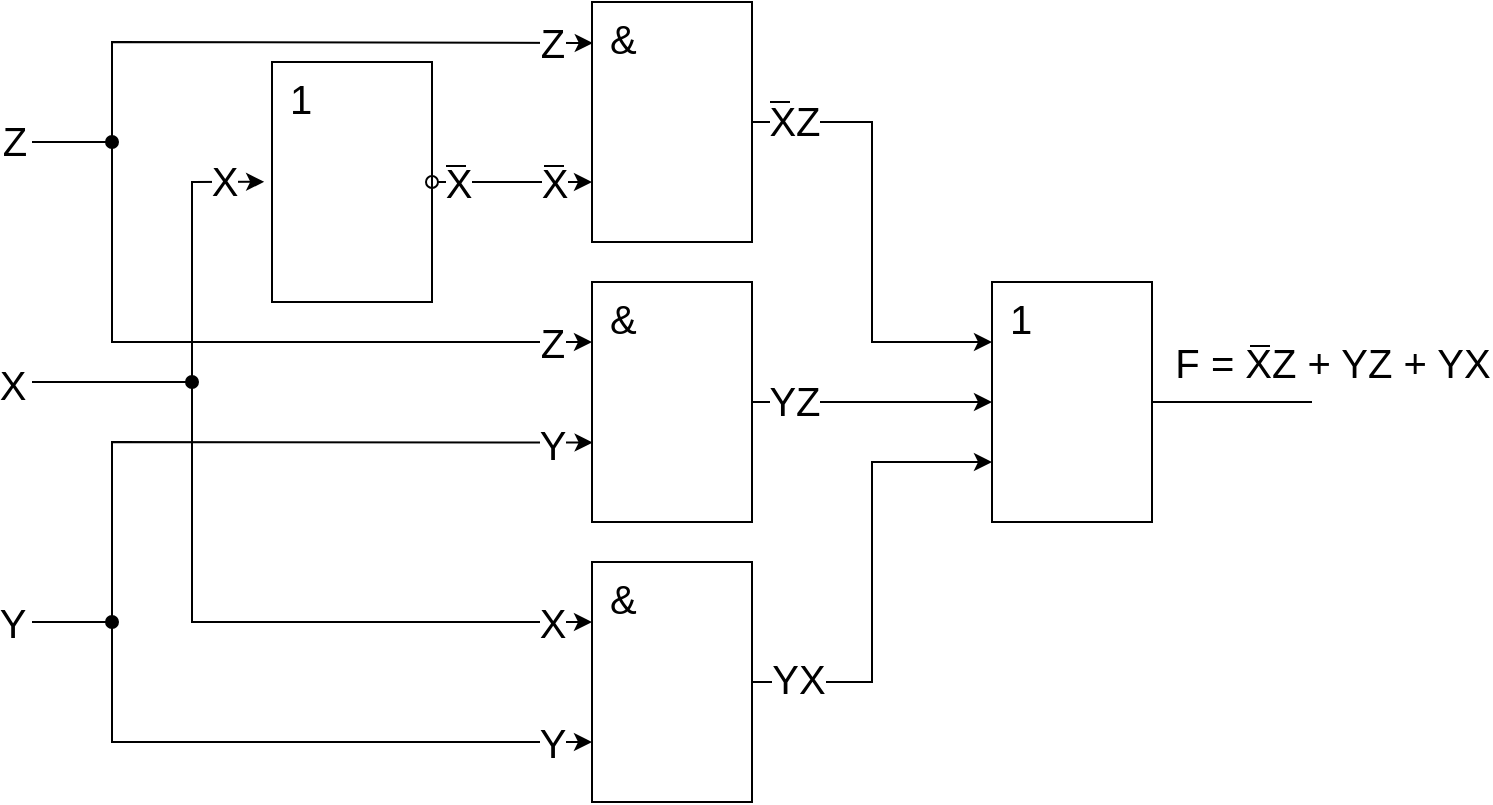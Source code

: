 <mxfile compressed="false" version="22.1.5" type="github" pages="3">
  <diagram name="Страница — 1" id="O0JRTFxQ9dn8JSf0MJVt">
    <mxGraphModel dx="1393" dy="766" grid="1" gridSize="10" guides="1" tooltips="1" connect="1" arrows="1" fold="1" page="1" pageScale="1" pageWidth="1169" pageHeight="827" background="#ffffff" math="0" shadow="0">
      <root>
        <mxCell id="0" />
        <mxCell id="1" parent="0" />
        <mxCell id="DiEMJlDK1fZ1AdTGJ5ZF-1" style="edgeStyle=orthogonalEdgeStyle;rounded=0;orthogonalLoop=1;jettySize=auto;html=1;exitX=1;exitY=0.5;exitDx=0;exitDy=0;entryX=0;entryY=0.75;entryDx=0;entryDy=0;startArrow=oval;startFill=0;" parent="1" source="DiEMJlDK1fZ1AdTGJ5ZF-4" target="DiEMJlDK1fZ1AdTGJ5ZF-7" edge="1">
          <mxGeometry relative="1" as="geometry" />
        </mxCell>
        <mxCell id="DiEMJlDK1fZ1AdTGJ5ZF-2" value="X" style="edgeLabel;html=1;align=center;verticalAlign=middle;resizable=0;points=[];fontSize=20;" parent="DiEMJlDK1fZ1AdTGJ5ZF-1" vertex="1" connectable="0">
          <mxGeometry x="-0.693" relative="1" as="geometry">
            <mxPoint as="offset" />
          </mxGeometry>
        </mxCell>
        <mxCell id="DiEMJlDK1fZ1AdTGJ5ZF-3" value="X" style="edgeLabel;html=1;align=center;verticalAlign=middle;resizable=0;points=[];fontSize=20;" parent="DiEMJlDK1fZ1AdTGJ5ZF-1" vertex="1" connectable="0">
          <mxGeometry x="0.513" relative="1" as="geometry">
            <mxPoint as="offset" />
          </mxGeometry>
        </mxCell>
        <mxCell id="DiEMJlDK1fZ1AdTGJ5ZF-4" value="1" style="rounded=0;whiteSpace=wrap;html=1;align=left;verticalAlign=top;fontSize=20;spacingLeft=7;labelBorderColor=none;fillColor=none;glass=0;shadow=0;" parent="1" vertex="1">
          <mxGeometry x="400" y="200" width="80" height="120" as="geometry" />
        </mxCell>
        <mxCell id="DiEMJlDK1fZ1AdTGJ5ZF-5" style="edgeStyle=orthogonalEdgeStyle;rounded=0;orthogonalLoop=1;jettySize=auto;html=1;exitX=1;exitY=0.5;exitDx=0;exitDy=0;entryX=0;entryY=0.25;entryDx=0;entryDy=0;jumpStyle=none;" parent="1" source="DiEMJlDK1fZ1AdTGJ5ZF-7" target="DiEMJlDK1fZ1AdTGJ5ZF-14" edge="1">
          <mxGeometry relative="1" as="geometry" />
        </mxCell>
        <mxCell id="DiEMJlDK1fZ1AdTGJ5ZF-6" value="XZ" style="edgeLabel;html=1;align=center;verticalAlign=middle;resizable=0;points=[];fontSize=20;" parent="DiEMJlDK1fZ1AdTGJ5ZF-5" vertex="1" connectable="0">
          <mxGeometry x="-0.823" relative="1" as="geometry">
            <mxPoint y="-1" as="offset" />
          </mxGeometry>
        </mxCell>
        <mxCell id="DiEMJlDK1fZ1AdTGJ5ZF-7" value="&amp;amp;" style="rounded=0;whiteSpace=wrap;html=1;align=left;verticalAlign=top;fontSize=20;spacingLeft=7;fillColor=none;glass=0;shadow=0;" parent="1" vertex="1">
          <mxGeometry x="560" y="170" width="80" height="120" as="geometry" />
        </mxCell>
        <mxCell id="DiEMJlDK1fZ1AdTGJ5ZF-8" style="edgeStyle=orthogonalEdgeStyle;rounded=0;orthogonalLoop=1;jettySize=auto;html=1;exitX=1;exitY=0.5;exitDx=0;exitDy=0;entryX=0;entryY=0.5;entryDx=0;entryDy=0;" parent="1" source="DiEMJlDK1fZ1AdTGJ5ZF-10" target="DiEMJlDK1fZ1AdTGJ5ZF-14" edge="1">
          <mxGeometry relative="1" as="geometry" />
        </mxCell>
        <mxCell id="DiEMJlDK1fZ1AdTGJ5ZF-9" value="YZ" style="edgeLabel;html=1;align=center;verticalAlign=middle;resizable=0;points=[];fontSize=20;" parent="DiEMJlDK1fZ1AdTGJ5ZF-8" vertex="1" connectable="0">
          <mxGeometry x="-0.813" relative="1" as="geometry">
            <mxPoint x="10" y="-1" as="offset" />
          </mxGeometry>
        </mxCell>
        <mxCell id="DiEMJlDK1fZ1AdTGJ5ZF-10" value="&amp;amp;" style="rounded=0;whiteSpace=wrap;html=1;align=left;verticalAlign=top;fontSize=20;spacingLeft=7;fillColor=none;glass=0;shadow=0;" parent="1" vertex="1">
          <mxGeometry x="560" y="310" width="80" height="120" as="geometry" />
        </mxCell>
        <mxCell id="DiEMJlDK1fZ1AdTGJ5ZF-11" style="edgeStyle=orthogonalEdgeStyle;rounded=0;orthogonalLoop=1;jettySize=auto;html=1;exitX=1;exitY=0.5;exitDx=0;exitDy=0;entryX=0;entryY=0.75;entryDx=0;entryDy=0;" parent="1" source="DiEMJlDK1fZ1AdTGJ5ZF-13" target="DiEMJlDK1fZ1AdTGJ5ZF-14" edge="1">
          <mxGeometry relative="1" as="geometry" />
        </mxCell>
        <mxCell id="DiEMJlDK1fZ1AdTGJ5ZF-12" value="YX" style="edgeLabel;html=1;align=center;verticalAlign=middle;resizable=0;points=[];fontSize=20;" parent="DiEMJlDK1fZ1AdTGJ5ZF-11" vertex="1" connectable="0">
          <mxGeometry x="-0.833" y="1" relative="1" as="geometry">
            <mxPoint x="4" y="-1" as="offset" />
          </mxGeometry>
        </mxCell>
        <mxCell id="DiEMJlDK1fZ1AdTGJ5ZF-13" value="&amp;amp;" style="rounded=0;whiteSpace=wrap;html=1;align=left;verticalAlign=top;fontSize=20;spacingLeft=7;fillColor=none;glass=0;shadow=0;" parent="1" vertex="1">
          <mxGeometry x="560" y="450" width="80" height="120" as="geometry" />
        </mxCell>
        <mxCell id="DiEMJlDK1fZ1AdTGJ5ZF-14" value="1" style="rounded=0;whiteSpace=wrap;html=1;align=left;verticalAlign=top;fontSize=20;spacingLeft=7;fillColor=none;glass=0;shadow=0;" parent="1" vertex="1">
          <mxGeometry x="760" y="310" width="80" height="120" as="geometry" />
        </mxCell>
        <mxCell id="DiEMJlDK1fZ1AdTGJ5ZF-15" value="" style="endArrow=classic;html=1;rounded=0;entryX=0.005;entryY=0.171;entryDx=0;entryDy=0;entryPerimeter=0;fontSize=14;" parent="1" target="DiEMJlDK1fZ1AdTGJ5ZF-7" edge="1">
          <mxGeometry width="50" height="50" relative="1" as="geometry">
            <mxPoint x="280" y="240" as="sourcePoint" />
            <mxPoint x="510" y="220" as="targetPoint" />
            <Array as="points">
              <mxPoint x="320" y="240" />
              <mxPoint x="320" y="190" />
            </Array>
          </mxGeometry>
        </mxCell>
        <mxCell id="DiEMJlDK1fZ1AdTGJ5ZF-16" value="Z" style="edgeLabel;html=1;align=center;verticalAlign=middle;resizable=0;points=[];fontSize=20;" parent="DiEMJlDK1fZ1AdTGJ5ZF-15" vertex="1" connectable="0">
          <mxGeometry x="-0.942" y="1" relative="1" as="geometry">
            <mxPoint x="-19" as="offset" />
          </mxGeometry>
        </mxCell>
        <mxCell id="DiEMJlDK1fZ1AdTGJ5ZF-17" value="Z" style="edgeLabel;html=1;align=center;verticalAlign=middle;resizable=0;points=[];fontSize=20;" parent="DiEMJlDK1fZ1AdTGJ5ZF-15" vertex="1" connectable="0">
          <mxGeometry x="0.874" relative="1" as="geometry">
            <mxPoint y="-1" as="offset" />
          </mxGeometry>
        </mxCell>
        <mxCell id="DiEMJlDK1fZ1AdTGJ5ZF-18" value="" style="endArrow=classic;html=1;rounded=0;entryX=0;entryY=0.25;entryDx=0;entryDy=0;startArrow=oval;startFill=1;" parent="1" target="DiEMJlDK1fZ1AdTGJ5ZF-10" edge="1">
          <mxGeometry width="50" height="50" relative="1" as="geometry">
            <mxPoint x="320" y="240" as="sourcePoint" />
            <mxPoint x="530" y="270" as="targetPoint" />
            <Array as="points">
              <mxPoint x="320" y="340" />
            </Array>
          </mxGeometry>
        </mxCell>
        <mxCell id="DiEMJlDK1fZ1AdTGJ5ZF-19" value="Z" style="edgeLabel;html=1;align=center;verticalAlign=middle;resizable=0;points=[];fontSize=20;" parent="DiEMJlDK1fZ1AdTGJ5ZF-18" vertex="1" connectable="0">
          <mxGeometry x="0.88" relative="1" as="geometry">
            <mxPoint as="offset" />
          </mxGeometry>
        </mxCell>
        <mxCell id="DiEMJlDK1fZ1AdTGJ5ZF-20" value="" style="endArrow=classic;html=1;rounded=0;entryX=-0.049;entryY=0.499;entryDx=0;entryDy=0;entryPerimeter=0;" parent="1" target="DiEMJlDK1fZ1AdTGJ5ZF-4" edge="1">
          <mxGeometry width="50" height="50" relative="1" as="geometry">
            <mxPoint x="280" y="360" as="sourcePoint" />
            <mxPoint x="550" y="300" as="targetPoint" />
            <Array as="points">
              <mxPoint x="360" y="360" />
              <mxPoint x="360" y="260" />
            </Array>
          </mxGeometry>
        </mxCell>
        <mxCell id="DiEMJlDK1fZ1AdTGJ5ZF-21" value="X" style="edgeLabel;html=1;align=center;verticalAlign=middle;resizable=0;points=[];fontSize=20;" parent="DiEMJlDK1fZ1AdTGJ5ZF-20" vertex="1" connectable="0">
          <mxGeometry x="-0.976" y="-1" relative="1" as="geometry">
            <mxPoint x="-13" as="offset" />
          </mxGeometry>
        </mxCell>
        <mxCell id="DiEMJlDK1fZ1AdTGJ5ZF-22" value="X" style="edgeLabel;html=1;align=center;verticalAlign=middle;resizable=0;points=[];fontSize=20;" parent="DiEMJlDK1fZ1AdTGJ5ZF-20" vertex="1" connectable="0">
          <mxGeometry x="0.854" relative="1" as="geometry">
            <mxPoint x="-5" y="-1" as="offset" />
          </mxGeometry>
        </mxCell>
        <mxCell id="DiEMJlDK1fZ1AdTGJ5ZF-23" value="" style="endArrow=classic;html=1;rounded=0;entryX=0;entryY=0.25;entryDx=0;entryDy=0;startArrow=oval;startFill=1;" parent="1" target="DiEMJlDK1fZ1AdTGJ5ZF-13" edge="1">
          <mxGeometry width="50" height="50" relative="1" as="geometry">
            <mxPoint x="360" y="360" as="sourcePoint" />
            <mxPoint x="590" y="400" as="targetPoint" />
            <Array as="points">
              <mxPoint x="360" y="480" />
            </Array>
          </mxGeometry>
        </mxCell>
        <mxCell id="DiEMJlDK1fZ1AdTGJ5ZF-24" value="X" style="edgeLabel;html=1;align=center;verticalAlign=middle;resizable=0;points=[];fontSize=20;" parent="DiEMJlDK1fZ1AdTGJ5ZF-23" vertex="1" connectable="0">
          <mxGeometry x="0.876" relative="1" as="geometry">
            <mxPoint as="offset" />
          </mxGeometry>
        </mxCell>
        <mxCell id="DiEMJlDK1fZ1AdTGJ5ZF-25" value="" style="endArrow=classic;html=1;rounded=0;entryX=0.004;entryY=0.669;entryDx=0;entryDy=0;entryPerimeter=0;" parent="1" target="DiEMJlDK1fZ1AdTGJ5ZF-10" edge="1">
          <mxGeometry width="50" height="50" relative="1" as="geometry">
            <mxPoint x="280" y="480" as="sourcePoint" />
            <mxPoint x="610" y="390" as="targetPoint" />
            <Array as="points">
              <mxPoint x="320" y="480" />
              <mxPoint x="320" y="390" />
            </Array>
          </mxGeometry>
        </mxCell>
        <mxCell id="DiEMJlDK1fZ1AdTGJ5ZF-26" value="Y" style="edgeLabel;html=1;align=center;verticalAlign=middle;resizable=0;points=[];fontSize=20;" parent="DiEMJlDK1fZ1AdTGJ5ZF-25" vertex="1" connectable="0">
          <mxGeometry x="-0.97" relative="1" as="geometry">
            <mxPoint x="-16" as="offset" />
          </mxGeometry>
        </mxCell>
        <mxCell id="DiEMJlDK1fZ1AdTGJ5ZF-27" value="Y" style="edgeLabel;html=1;align=center;verticalAlign=middle;resizable=0;points=[];fontSize=20;" parent="DiEMJlDK1fZ1AdTGJ5ZF-25" vertex="1" connectable="0">
          <mxGeometry x="0.89" relative="1" as="geometry">
            <mxPoint as="offset" />
          </mxGeometry>
        </mxCell>
        <mxCell id="DiEMJlDK1fZ1AdTGJ5ZF-28" value="" style="endArrow=classic;html=1;rounded=0;entryX=0;entryY=0.75;entryDx=0;entryDy=0;startArrow=oval;startFill=1;" parent="1" target="DiEMJlDK1fZ1AdTGJ5ZF-13" edge="1">
          <mxGeometry width="50" height="50" relative="1" as="geometry">
            <mxPoint x="320" y="480" as="sourcePoint" />
            <mxPoint x="560" y="410" as="targetPoint" />
            <Array as="points">
              <mxPoint x="320" y="540" />
            </Array>
          </mxGeometry>
        </mxCell>
        <mxCell id="DiEMJlDK1fZ1AdTGJ5ZF-29" value="Y" style="edgeLabel;html=1;align=center;verticalAlign=middle;resizable=0;points=[];fontSize=20;" parent="DiEMJlDK1fZ1AdTGJ5ZF-28" vertex="1" connectable="0">
          <mxGeometry x="0.866" relative="1" as="geometry">
            <mxPoint as="offset" />
          </mxGeometry>
        </mxCell>
        <mxCell id="DiEMJlDK1fZ1AdTGJ5ZF-30" value="" style="endArrow=none;html=1;rounded=0;exitX=1;exitY=0.5;exitDx=0;exitDy=0;" parent="1" source="DiEMJlDK1fZ1AdTGJ5ZF-14" edge="1">
          <mxGeometry width="50" height="50" relative="1" as="geometry">
            <mxPoint x="760" y="400" as="sourcePoint" />
            <mxPoint x="920" y="370" as="targetPoint" />
          </mxGeometry>
        </mxCell>
        <mxCell id="DiEMJlDK1fZ1AdTGJ5ZF-31" value="F = XZ + YZ + YX" style="edgeLabel;html=1;align=center;verticalAlign=middle;resizable=0;points=[];fontSize=20;" parent="DiEMJlDK1fZ1AdTGJ5ZF-30" vertex="1" connectable="0">
          <mxGeometry x="-0.17" y="1" relative="1" as="geometry">
            <mxPoint x="57" y="-19" as="offset" />
          </mxGeometry>
        </mxCell>
        <mxCell id="DiEMJlDK1fZ1AdTGJ5ZF-32" value="" style="endArrow=none;html=1;rounded=0;" parent="1" edge="1">
          <mxGeometry width="50" height="50" relative="1" as="geometry">
            <mxPoint x="536" y="252" as="sourcePoint" />
            <mxPoint x="546" y="252" as="targetPoint" />
            <Array as="points">
              <mxPoint x="536" y="252" />
            </Array>
          </mxGeometry>
        </mxCell>
        <mxCell id="DiEMJlDK1fZ1AdTGJ5ZF-33" value="" style="endArrow=none;html=1;rounded=0;" parent="1" edge="1">
          <mxGeometry width="50" height="50" relative="1" as="geometry">
            <mxPoint x="487" y="252" as="sourcePoint" />
            <mxPoint x="497" y="252" as="targetPoint" />
            <Array as="points">
              <mxPoint x="487" y="252" />
            </Array>
          </mxGeometry>
        </mxCell>
        <mxCell id="DiEMJlDK1fZ1AdTGJ5ZF-34" value="" style="endArrow=none;html=1;rounded=0;" parent="1" edge="1">
          <mxGeometry width="50" height="50" relative="1" as="geometry">
            <mxPoint x="649" y="220" as="sourcePoint" />
            <mxPoint x="659" y="220" as="targetPoint" />
            <Array as="points">
              <mxPoint x="649" y="220" />
            </Array>
          </mxGeometry>
        </mxCell>
        <mxCell id="DiEMJlDK1fZ1AdTGJ5ZF-35" value="" style="endArrow=none;html=1;rounded=0;" parent="1" edge="1">
          <mxGeometry width="50" height="50" relative="1" as="geometry">
            <mxPoint x="889" y="342" as="sourcePoint" />
            <mxPoint x="899" y="342" as="targetPoint" />
            <Array as="points">
              <mxPoint x="889" y="342" />
            </Array>
          </mxGeometry>
        </mxCell>
      </root>
    </mxGraphModel>
  </diagram>
  <diagram id="5rmkuRHRX00tFkqTvVyb" name="Страница — 2">
    <mxGraphModel dx="1393" dy="766" grid="1" gridSize="10" guides="1" tooltips="1" connect="1" arrows="1" fold="1" page="1" pageScale="1" pageWidth="1169" pageHeight="827" background="#ffffff" math="0" shadow="0">
      <root>
        <mxCell id="0" />
        <mxCell id="1" parent="0" />
        <mxCell id="saaytd0zwjCKeLfE4YRY-1" style="edgeStyle=orthogonalEdgeStyle;rounded=0;orthogonalLoop=1;jettySize=auto;html=1;exitX=1;exitY=0.5;exitDx=0;exitDy=0;entryX=0;entryY=0.75;entryDx=0;entryDy=0;startArrow=oval;startFill=0;" parent="1" source="saaytd0zwjCKeLfE4YRY-4" target="saaytd0zwjCKeLfE4YRY-7" edge="1">
          <mxGeometry relative="1" as="geometry" />
        </mxCell>
        <mxCell id="saaytd0zwjCKeLfE4YRY-2" value="X" style="edgeLabel;html=1;align=center;verticalAlign=middle;resizable=0;points=[];fontSize=20;" parent="saaytd0zwjCKeLfE4YRY-1" vertex="1" connectable="0">
          <mxGeometry x="-0.693" relative="1" as="geometry">
            <mxPoint as="offset" />
          </mxGeometry>
        </mxCell>
        <mxCell id="saaytd0zwjCKeLfE4YRY-3" value="X" style="edgeLabel;html=1;align=center;verticalAlign=middle;resizable=0;points=[];fontSize=20;" parent="saaytd0zwjCKeLfE4YRY-1" vertex="1" connectable="0">
          <mxGeometry x="0.513" relative="1" as="geometry">
            <mxPoint as="offset" />
          </mxGeometry>
        </mxCell>
        <mxCell id="saaytd0zwjCKeLfE4YRY-4" value="1" style="rounded=0;whiteSpace=wrap;html=1;align=left;verticalAlign=top;fontSize=20;spacingLeft=7;labelBorderColor=none;fillColor=none;glass=0;shadow=0;" parent="1" vertex="1">
          <mxGeometry x="400" y="200" width="80" height="120" as="geometry" />
        </mxCell>
        <mxCell id="saaytd0zwjCKeLfE4YRY-5" style="edgeStyle=orthogonalEdgeStyle;rounded=0;orthogonalLoop=1;jettySize=auto;html=1;exitX=1;exitY=0.5;exitDx=0;exitDy=0;entryX=0;entryY=0.25;entryDx=0;entryDy=0;jumpStyle=none;startArrow=oval;startFill=0;" parent="1" source="saaytd0zwjCKeLfE4YRY-7" target="saaytd0zwjCKeLfE4YRY-14" edge="1">
          <mxGeometry relative="1" as="geometry" />
        </mxCell>
        <mxCell id="saaytd0zwjCKeLfE4YRY-6" value="X+Z" style="edgeLabel;html=1;align=center;verticalAlign=middle;resizable=0;points=[];fontSize=20;" parent="saaytd0zwjCKeLfE4YRY-5" vertex="1" connectable="0">
          <mxGeometry x="-0.823" relative="1" as="geometry">
            <mxPoint x="6" as="offset" />
          </mxGeometry>
        </mxCell>
        <mxCell id="saaytd0zwjCKeLfE4YRY-7" value="1" style="rounded=0;whiteSpace=wrap;html=1;align=left;verticalAlign=top;fontSize=20;spacingLeft=7;fillColor=none;glass=0;shadow=0;" parent="1" vertex="1">
          <mxGeometry x="560" y="170" width="80" height="120" as="geometry" />
        </mxCell>
        <mxCell id="saaytd0zwjCKeLfE4YRY-8" style="edgeStyle=orthogonalEdgeStyle;rounded=0;orthogonalLoop=1;jettySize=auto;html=1;exitX=1;exitY=0.5;exitDx=0;exitDy=0;entryX=0;entryY=0.5;entryDx=0;entryDy=0;startArrow=oval;startFill=0;" parent="1" source="saaytd0zwjCKeLfE4YRY-10" target="saaytd0zwjCKeLfE4YRY-14" edge="1">
          <mxGeometry relative="1" as="geometry" />
        </mxCell>
        <mxCell id="saaytd0zwjCKeLfE4YRY-9" value="Z+Y" style="edgeLabel;html=1;align=center;verticalAlign=middle;resizable=0;points=[];fontSize=20;" parent="saaytd0zwjCKeLfE4YRY-8" vertex="1" connectable="0">
          <mxGeometry x="-0.813" relative="1" as="geometry">
            <mxPoint x="19" as="offset" />
          </mxGeometry>
        </mxCell>
        <mxCell id="saaytd0zwjCKeLfE4YRY-10" value="1" style="rounded=0;whiteSpace=wrap;html=1;align=left;verticalAlign=top;fontSize=20;spacingLeft=7;fillColor=none;glass=0;shadow=0;" parent="1" vertex="1">
          <mxGeometry x="560" y="310" width="80" height="120" as="geometry" />
        </mxCell>
        <mxCell id="saaytd0zwjCKeLfE4YRY-11" style="edgeStyle=orthogonalEdgeStyle;rounded=0;orthogonalLoop=1;jettySize=auto;html=1;exitX=1;exitY=0.5;exitDx=0;exitDy=0;entryX=0;entryY=0.75;entryDx=0;entryDy=0;startArrow=oval;startFill=0;" parent="1" source="saaytd0zwjCKeLfE4YRY-13" target="saaytd0zwjCKeLfE4YRY-14" edge="1">
          <mxGeometry relative="1" as="geometry" />
        </mxCell>
        <mxCell id="saaytd0zwjCKeLfE4YRY-12" value="X+Y" style="edgeLabel;html=1;align=center;verticalAlign=middle;resizable=0;points=[];fontSize=20;" parent="saaytd0zwjCKeLfE4YRY-11" vertex="1" connectable="0">
          <mxGeometry x="-0.833" y="1" relative="1" as="geometry">
            <mxPoint x="11" y="1" as="offset" />
          </mxGeometry>
        </mxCell>
        <mxCell id="saaytd0zwjCKeLfE4YRY-13" value="1" style="rounded=0;whiteSpace=wrap;html=1;align=left;verticalAlign=top;fontSize=20;spacingLeft=7;fillColor=none;glass=0;shadow=0;" parent="1" vertex="1">
          <mxGeometry x="560" y="450" width="80" height="120" as="geometry" />
        </mxCell>
        <mxCell id="saaytd0zwjCKeLfE4YRY-14" value="1" style="rounded=0;whiteSpace=wrap;html=1;align=left;verticalAlign=top;fontSize=20;spacingLeft=7;fillColor=none;glass=0;shadow=0;" parent="1" vertex="1">
          <mxGeometry x="760" y="310" width="80" height="120" as="geometry" />
        </mxCell>
        <mxCell id="saaytd0zwjCKeLfE4YRY-15" value="" style="endArrow=classic;html=1;rounded=0;entryX=0.005;entryY=0.171;entryDx=0;entryDy=0;entryPerimeter=0;fontSize=14;" parent="1" target="saaytd0zwjCKeLfE4YRY-7" edge="1">
          <mxGeometry width="50" height="50" relative="1" as="geometry">
            <mxPoint x="280" y="240" as="sourcePoint" />
            <mxPoint x="510" y="220" as="targetPoint" />
            <Array as="points">
              <mxPoint x="320" y="240" />
              <mxPoint x="320" y="190" />
            </Array>
          </mxGeometry>
        </mxCell>
        <mxCell id="saaytd0zwjCKeLfE4YRY-16" value="Z" style="edgeLabel;html=1;align=center;verticalAlign=middle;resizable=0;points=[];fontSize=20;" parent="saaytd0zwjCKeLfE4YRY-15" vertex="1" connectable="0">
          <mxGeometry x="-0.942" y="1" relative="1" as="geometry">
            <mxPoint x="-19" as="offset" />
          </mxGeometry>
        </mxCell>
        <mxCell id="saaytd0zwjCKeLfE4YRY-17" value="Z" style="edgeLabel;html=1;align=center;verticalAlign=middle;resizable=0;points=[];fontSize=20;" parent="saaytd0zwjCKeLfE4YRY-15" vertex="1" connectable="0">
          <mxGeometry x="0.874" relative="1" as="geometry">
            <mxPoint y="-1" as="offset" />
          </mxGeometry>
        </mxCell>
        <mxCell id="saaytd0zwjCKeLfE4YRY-18" value="" style="endArrow=classic;html=1;rounded=0;entryX=0;entryY=0.25;entryDx=0;entryDy=0;startArrow=oval;startFill=1;" parent="1" target="saaytd0zwjCKeLfE4YRY-10" edge="1">
          <mxGeometry width="50" height="50" relative="1" as="geometry">
            <mxPoint x="320" y="240" as="sourcePoint" />
            <mxPoint x="530" y="270" as="targetPoint" />
            <Array as="points">
              <mxPoint x="320" y="340" />
            </Array>
          </mxGeometry>
        </mxCell>
        <mxCell id="saaytd0zwjCKeLfE4YRY-19" value="Z" style="edgeLabel;html=1;align=center;verticalAlign=middle;resizable=0;points=[];fontSize=20;" parent="saaytd0zwjCKeLfE4YRY-18" vertex="1" connectable="0">
          <mxGeometry x="0.88" relative="1" as="geometry">
            <mxPoint as="offset" />
          </mxGeometry>
        </mxCell>
        <mxCell id="saaytd0zwjCKeLfE4YRY-20" value="" style="endArrow=classic;html=1;rounded=0;entryX=-0.049;entryY=0.499;entryDx=0;entryDy=0;entryPerimeter=0;" parent="1" target="saaytd0zwjCKeLfE4YRY-4" edge="1">
          <mxGeometry width="50" height="50" relative="1" as="geometry">
            <mxPoint x="280" y="360" as="sourcePoint" />
            <mxPoint x="550" y="300" as="targetPoint" />
            <Array as="points">
              <mxPoint x="360" y="360" />
              <mxPoint x="360" y="260" />
            </Array>
          </mxGeometry>
        </mxCell>
        <mxCell id="saaytd0zwjCKeLfE4YRY-21" value="X" style="edgeLabel;html=1;align=center;verticalAlign=middle;resizable=0;points=[];fontSize=20;" parent="saaytd0zwjCKeLfE4YRY-20" vertex="1" connectable="0">
          <mxGeometry x="-0.976" y="-1" relative="1" as="geometry">
            <mxPoint x="-13" as="offset" />
          </mxGeometry>
        </mxCell>
        <mxCell id="saaytd0zwjCKeLfE4YRY-22" value="X" style="edgeLabel;html=1;align=center;verticalAlign=middle;resizable=0;points=[];fontSize=20;" parent="saaytd0zwjCKeLfE4YRY-20" vertex="1" connectable="0">
          <mxGeometry x="0.854" relative="1" as="geometry">
            <mxPoint x="-5" y="-1" as="offset" />
          </mxGeometry>
        </mxCell>
        <mxCell id="saaytd0zwjCKeLfE4YRY-23" value="" style="endArrow=classic;html=1;rounded=0;entryX=0;entryY=0.25;entryDx=0;entryDy=0;startArrow=oval;startFill=1;" parent="1" target="saaytd0zwjCKeLfE4YRY-13" edge="1">
          <mxGeometry width="50" height="50" relative="1" as="geometry">
            <mxPoint x="360" y="360" as="sourcePoint" />
            <mxPoint x="590" y="400" as="targetPoint" />
            <Array as="points">
              <mxPoint x="360" y="480" />
            </Array>
          </mxGeometry>
        </mxCell>
        <mxCell id="saaytd0zwjCKeLfE4YRY-24" value="X" style="edgeLabel;html=1;align=center;verticalAlign=middle;resizable=0;points=[];fontSize=20;" parent="saaytd0zwjCKeLfE4YRY-23" vertex="1" connectable="0">
          <mxGeometry x="0.876" relative="1" as="geometry">
            <mxPoint as="offset" />
          </mxGeometry>
        </mxCell>
        <mxCell id="saaytd0zwjCKeLfE4YRY-25" value="" style="endArrow=classic;html=1;rounded=0;entryX=0.004;entryY=0.669;entryDx=0;entryDy=0;entryPerimeter=0;" parent="1" target="saaytd0zwjCKeLfE4YRY-10" edge="1">
          <mxGeometry width="50" height="50" relative="1" as="geometry">
            <mxPoint x="280" y="480" as="sourcePoint" />
            <mxPoint x="610" y="390" as="targetPoint" />
            <Array as="points">
              <mxPoint x="320" y="480" />
              <mxPoint x="320" y="390" />
            </Array>
          </mxGeometry>
        </mxCell>
        <mxCell id="saaytd0zwjCKeLfE4YRY-26" value="Y" style="edgeLabel;html=1;align=center;verticalAlign=middle;resizable=0;points=[];fontSize=20;" parent="saaytd0zwjCKeLfE4YRY-25" vertex="1" connectable="0">
          <mxGeometry x="-0.97" relative="1" as="geometry">
            <mxPoint x="-16" as="offset" />
          </mxGeometry>
        </mxCell>
        <mxCell id="saaytd0zwjCKeLfE4YRY-27" value="Y" style="edgeLabel;html=1;align=center;verticalAlign=middle;resizable=0;points=[];fontSize=20;" parent="saaytd0zwjCKeLfE4YRY-25" vertex="1" connectable="0">
          <mxGeometry x="0.89" relative="1" as="geometry">
            <mxPoint as="offset" />
          </mxGeometry>
        </mxCell>
        <mxCell id="saaytd0zwjCKeLfE4YRY-28" value="" style="endArrow=classic;html=1;rounded=0;entryX=0;entryY=0.75;entryDx=0;entryDy=0;startArrow=oval;startFill=1;" parent="1" target="saaytd0zwjCKeLfE4YRY-13" edge="1">
          <mxGeometry width="50" height="50" relative="1" as="geometry">
            <mxPoint x="320" y="480" as="sourcePoint" />
            <mxPoint x="560" y="410" as="targetPoint" />
            <Array as="points">
              <mxPoint x="320" y="540" />
            </Array>
          </mxGeometry>
        </mxCell>
        <mxCell id="saaytd0zwjCKeLfE4YRY-29" value="Y" style="edgeLabel;html=1;align=center;verticalAlign=middle;resizable=0;points=[];fontSize=20;" parent="saaytd0zwjCKeLfE4YRY-28" vertex="1" connectable="0">
          <mxGeometry x="0.866" relative="1" as="geometry">
            <mxPoint as="offset" />
          </mxGeometry>
        </mxCell>
        <mxCell id="saaytd0zwjCKeLfE4YRY-30" value="" style="endArrow=none;html=1;rounded=0;exitX=1;exitY=0.5;exitDx=0;exitDy=0;startArrow=oval;startFill=0;" parent="1" source="saaytd0zwjCKeLfE4YRY-14" edge="1">
          <mxGeometry width="50" height="50" relative="1" as="geometry">
            <mxPoint x="760" y="400" as="sourcePoint" />
            <mxPoint x="920" y="370" as="targetPoint" />
          </mxGeometry>
        </mxCell>
        <mxCell id="saaytd0zwjCKeLfE4YRY-31" value="F = X+Z + Z+Y + X+Y =&lt;br&gt;&amp;nbsp; &amp;nbsp;= XZ + ZY + XY = &lt;br&gt;&amp;nbsp; &amp;nbsp;= XZ + YZ + YX" style="edgeLabel;html=1;align=left;verticalAlign=middle;resizable=0;points=[];fontSize=20;" parent="saaytd0zwjCKeLfE4YRY-30" vertex="1" connectable="0">
          <mxGeometry x="-0.17" y="1" relative="1" as="geometry">
            <mxPoint x="-13" y="1" as="offset" />
          </mxGeometry>
        </mxCell>
        <mxCell id="saaytd0zwjCKeLfE4YRY-32" value="" style="endArrow=none;html=1;rounded=0;" parent="1" edge="1">
          <mxGeometry width="50" height="50" relative="1" as="geometry">
            <mxPoint x="536" y="252" as="sourcePoint" />
            <mxPoint x="546" y="252" as="targetPoint" />
            <Array as="points">
              <mxPoint x="536" y="252" />
            </Array>
          </mxGeometry>
        </mxCell>
        <mxCell id="saaytd0zwjCKeLfE4YRY-33" value="" style="endArrow=none;html=1;rounded=0;" parent="1" edge="1">
          <mxGeometry width="50" height="50" relative="1" as="geometry">
            <mxPoint x="487" y="252" as="sourcePoint" />
            <mxPoint x="497" y="252" as="targetPoint" />
            <Array as="points">
              <mxPoint x="487" y="252" />
            </Array>
          </mxGeometry>
        </mxCell>
        <mxCell id="saaytd0zwjCKeLfE4YRY-34" value="" style="endArrow=none;html=1;rounded=0;" parent="1" edge="1">
          <mxGeometry width="50" height="50" relative="1" as="geometry">
            <mxPoint x="649" y="220" as="sourcePoint" />
            <mxPoint x="659" y="220" as="targetPoint" />
            <Array as="points">
              <mxPoint x="649" y="220" />
            </Array>
          </mxGeometry>
        </mxCell>
        <mxCell id="saaytd0zwjCKeLfE4YRY-35" value="" style="endArrow=none;html=1;rounded=0;" parent="1" edge="1">
          <mxGeometry width="50" height="50" relative="1" as="geometry">
            <mxPoint x="650" y="500" as="sourcePoint" />
            <mxPoint x="690" y="500" as="targetPoint" />
            <Array as="points">
              <mxPoint x="650" y="500" />
            </Array>
          </mxGeometry>
        </mxCell>
        <mxCell id="saaytd0zwjCKeLfE4YRY-36" value="" style="endArrow=none;html=1;rounded=0;" parent="1" edge="1">
          <mxGeometry width="50" height="50" relative="1" as="geometry">
            <mxPoint x="651" y="360" as="sourcePoint" />
            <mxPoint x="689" y="360" as="targetPoint" />
            <Array as="points">
              <mxPoint x="651" y="360" />
            </Array>
          </mxGeometry>
        </mxCell>
        <mxCell id="saaytd0zwjCKeLfE4YRY-37" value="" style="endArrow=none;html=1;rounded=0;" parent="1" edge="1">
          <mxGeometry width="50" height="50" relative="1" as="geometry">
            <mxPoint x="649" y="216" as="sourcePoint" />
            <mxPoint x="684" y="216" as="targetPoint" />
            <Array as="points">
              <mxPoint x="649" y="216" />
            </Array>
          </mxGeometry>
        </mxCell>
        <mxCell id="saaytd0zwjCKeLfE4YRY-38" value="" style="endArrow=none;html=1;rounded=0;" parent="1" edge="1">
          <mxGeometry width="50" height="50" relative="1" as="geometry">
            <mxPoint x="898" y="335" as="sourcePoint" />
            <mxPoint x="934" y="335" as="targetPoint" />
            <Array as="points">
              <mxPoint x="898" y="335" />
            </Array>
          </mxGeometry>
        </mxCell>
        <mxCell id="saaytd0zwjCKeLfE4YRY-39" value="" style="endArrow=none;html=1;rounded=0;" parent="1" edge="1">
          <mxGeometry width="50" height="50" relative="1" as="geometry">
            <mxPoint x="898" y="337" as="sourcePoint" />
            <mxPoint x="910" y="337" as="targetPoint" />
            <Array as="points" />
          </mxGeometry>
        </mxCell>
        <mxCell id="saaytd0zwjCKeLfE4YRY-40" value="" style="endArrow=none;html=1;rounded=0;" parent="1" edge="1">
          <mxGeometry width="50" height="50" relative="1" as="geometry">
            <mxPoint x="958" y="335" as="sourcePoint" />
            <mxPoint x="994" y="335" as="targetPoint" />
            <Array as="points">
              <mxPoint x="958" y="335" />
            </Array>
          </mxGeometry>
        </mxCell>
        <mxCell id="saaytd0zwjCKeLfE4YRY-41" value="" style="endArrow=none;html=1;rounded=0;" parent="1" edge="1">
          <mxGeometry width="50" height="50" relative="1" as="geometry">
            <mxPoint x="1017" y="335" as="sourcePoint" />
            <mxPoint x="1055" y="335" as="targetPoint" />
            <Array as="points">
              <mxPoint x="1017" y="335" />
            </Array>
          </mxGeometry>
        </mxCell>
        <mxCell id="saaytd0zwjCKeLfE4YRY-42" value="" style="endArrow=none;html=1;rounded=0;" parent="1" edge="1">
          <mxGeometry width="50" height="50" relative="1" as="geometry">
            <mxPoint x="898" y="333" as="sourcePoint" />
            <mxPoint x="1055.32" y="333" as="targetPoint" />
            <Array as="points">
              <mxPoint x="898" y="333" />
            </Array>
          </mxGeometry>
        </mxCell>
        <mxCell id="saaytd0zwjCKeLfE4YRY-43" value="" style="endArrow=none;html=1;rounded=0;" parent="1" edge="1">
          <mxGeometry width="50" height="50" relative="1" as="geometry">
            <mxPoint x="896" y="362" as="sourcePoint" />
            <mxPoint x="908" y="362" as="targetPoint" />
            <Array as="points" />
          </mxGeometry>
        </mxCell>
        <mxCell id="saaytd0zwjCKeLfE4YRY-44" value="" style="endArrow=none;html=1;rounded=0;" parent="1" edge="1">
          <mxGeometry width="50" height="50" relative="1" as="geometry">
            <mxPoint x="896" y="360" as="sourcePoint" />
            <mxPoint x="908" y="360" as="targetPoint" />
            <Array as="points" />
          </mxGeometry>
        </mxCell>
        <mxCell id="saaytd0zwjCKeLfE4YRY-45" value="" style="endArrow=none;html=1;rounded=0;" parent="1" edge="1">
          <mxGeometry width="50" height="50" relative="1" as="geometry">
            <mxPoint x="912" y="333" as="sourcePoint" />
            <mxPoint x="1069.32" y="333" as="targetPoint" />
            <Array as="points">
              <mxPoint x="912" y="333" />
            </Array>
          </mxGeometry>
        </mxCell>
        <mxCell id="saaytd0zwjCKeLfE4YRY-46" value="" style="endArrow=none;html=1;rounded=0;" parent="1" edge="1">
          <mxGeometry width="50" height="50" relative="1" as="geometry">
            <mxPoint x="910" y="362" as="sourcePoint" />
            <mxPoint x="920" y="362" as="targetPoint" />
            <Array as="points" />
          </mxGeometry>
        </mxCell>
        <mxCell id="saaytd0zwjCKeLfE4YRY-47" value="" style="endArrow=none;html=1;rounded=0;" parent="1" edge="1">
          <mxGeometry width="50" height="50" relative="1" as="geometry">
            <mxPoint x="945" y="362" as="sourcePoint" />
            <mxPoint x="955" y="362" as="targetPoint" />
            <Array as="points" />
          </mxGeometry>
        </mxCell>
        <mxCell id="saaytd0zwjCKeLfE4YRY-48" value="" style="endArrow=none;html=1;rounded=0;" parent="1" edge="1">
          <mxGeometry width="50" height="50" relative="1" as="geometry">
            <mxPoint x="956" y="362" as="sourcePoint" />
            <mxPoint x="969" y="362" as="targetPoint" />
            <Array as="points" />
          </mxGeometry>
        </mxCell>
        <mxCell id="saaytd0zwjCKeLfE4YRY-49" value="" style="endArrow=none;html=1;rounded=0;" parent="1" edge="1">
          <mxGeometry width="50" height="50" relative="1" as="geometry">
            <mxPoint x="993" y="362" as="sourcePoint" />
            <mxPoint x="1005" y="362" as="targetPoint" />
            <Array as="points" />
          </mxGeometry>
        </mxCell>
        <mxCell id="saaytd0zwjCKeLfE4YRY-50" value="" style="endArrow=none;html=1;rounded=0;" parent="1" edge="1">
          <mxGeometry width="50" height="50" relative="1" as="geometry">
            <mxPoint x="1006" y="362" as="sourcePoint" />
            <mxPoint x="1018" y="362" as="targetPoint" />
            <Array as="points" />
          </mxGeometry>
        </mxCell>
        <mxCell id="saaytd0zwjCKeLfE4YRY-51" value="" style="endArrow=none;html=1;rounded=0;" parent="1" edge="1">
          <mxGeometry width="50" height="50" relative="1" as="geometry">
            <mxPoint x="896" y="358" as="sourcePoint" />
            <mxPoint x="1018" y="358" as="targetPoint" />
            <Array as="points">
              <mxPoint x="896" y="358" />
            </Array>
          </mxGeometry>
        </mxCell>
        <mxCell id="saaytd0zwjCKeLfE4YRY-52" value="" style="endArrow=none;html=1;rounded=0;" parent="1" edge="1">
          <mxGeometry width="50" height="50" relative="1" as="geometry">
            <mxPoint x="896" y="386" as="sourcePoint" />
            <mxPoint x="909" y="386" as="targetPoint" />
            <Array as="points" />
          </mxGeometry>
        </mxCell>
      </root>
    </mxGraphModel>
  </diagram>
  <diagram id="qkdi5gtz8ICvmcEpBbGT" name="Страница — 3">
    <mxGraphModel dx="663" dy="365" grid="1" gridSize="10" guides="1" tooltips="1" connect="1" arrows="1" fold="1" page="1" pageScale="1" pageWidth="1169" pageHeight="827" background="#ffffff" math="0" shadow="0">
      <root>
        <mxCell id="0" />
        <mxCell id="1" parent="0" />
        <mxCell id="0TPU4OjpJR8OJzWsyi95-1" style="edgeStyle=orthogonalEdgeStyle;rounded=0;orthogonalLoop=1;jettySize=auto;html=1;exitX=1;exitY=0.5;exitDx=0;exitDy=0;startArrow=oval;startFill=0;entryX=-0.017;entryY=0.665;entryDx=0;entryDy=0;entryPerimeter=0;" parent="1" source="0TPU4OjpJR8OJzWsyi95-4" target="0TPU4OjpJR8OJzWsyi95-7" edge="1">
          <mxGeometry relative="1" as="geometry">
            <mxPoint x="612" y="260" as="targetPoint" />
          </mxGeometry>
        </mxCell>
        <mxCell id="0TPU4OjpJR8OJzWsyi95-2" value="XX" style="edgeLabel;html=1;align=center;verticalAlign=middle;resizable=0;points=[];fontSize=20;" parent="0TPU4OjpJR8OJzWsyi95-1" vertex="1" connectable="0">
          <mxGeometry x="-0.693" relative="1" as="geometry">
            <mxPoint x="10" as="offset" />
          </mxGeometry>
        </mxCell>
        <mxCell id="0TPU4OjpJR8OJzWsyi95-3" value="X" style="edgeLabel;html=1;align=center;verticalAlign=middle;resizable=0;points=[];fontSize=20;" parent="0TPU4OjpJR8OJzWsyi95-1" vertex="1" connectable="0">
          <mxGeometry x="0.513" relative="1" as="geometry">
            <mxPoint as="offset" />
          </mxGeometry>
        </mxCell>
        <mxCell id="0TPU4OjpJR8OJzWsyi95-4" value="&amp;amp;" style="rounded=0;whiteSpace=wrap;html=1;align=left;verticalAlign=top;fontSize=20;spacingLeft=7;labelBorderColor=none;fillColor=none;glass=0;shadow=0;" parent="1" vertex="1">
          <mxGeometry x="400" y="200" width="80" height="120" as="geometry" />
        </mxCell>
        <mxCell id="0TPU4OjpJR8OJzWsyi95-5" style="edgeStyle=orthogonalEdgeStyle;rounded=0;orthogonalLoop=1;jettySize=auto;html=1;exitX=1;exitY=0.5;exitDx=0;exitDy=0;entryX=0;entryY=0.25;entryDx=0;entryDy=0;jumpStyle=none;startArrow=oval;startFill=0;" parent="1" source="0TPU4OjpJR8OJzWsyi95-7" target="0TPU4OjpJR8OJzWsyi95-14" edge="1">
          <mxGeometry relative="1" as="geometry">
            <Array as="points">
              <mxPoint x="740" y="240" />
              <mxPoint x="740" y="330" />
            </Array>
          </mxGeometry>
        </mxCell>
        <mxCell id="0TPU4OjpJR8OJzWsyi95-6" value="XZ" style="edgeLabel;html=1;align=center;verticalAlign=middle;resizable=0;points=[];fontSize=20;" parent="0TPU4OjpJR8OJzWsyi95-5" vertex="1" connectable="0">
          <mxGeometry x="-0.823" relative="1" as="geometry">
            <mxPoint x="15" as="offset" />
          </mxGeometry>
        </mxCell>
        <mxCell id="0TPU4OjpJR8OJzWsyi95-7" value="&amp;amp;" style="rounded=0;whiteSpace=wrap;html=1;align=left;verticalAlign=top;fontSize=20;spacingLeft=7;fillColor=none;glass=0;shadow=0;" parent="1" vertex="1">
          <mxGeometry x="600" y="180" width="80" height="120" as="geometry" />
        </mxCell>
        <mxCell id="0TPU4OjpJR8OJzWsyi95-8" style="edgeStyle=orthogonalEdgeStyle;rounded=0;orthogonalLoop=1;jettySize=auto;html=1;exitX=1;exitY=0.5;exitDx=0;exitDy=0;entryX=0;entryY=0.5;entryDx=0;entryDy=0;startArrow=oval;startFill=0;" parent="1" source="0TPU4OjpJR8OJzWsyi95-10" target="0TPU4OjpJR8OJzWsyi95-14" edge="1">
          <mxGeometry relative="1" as="geometry" />
        </mxCell>
        <mxCell id="0TPU4OjpJR8OJzWsyi95-9" value="YZ" style="edgeLabel;html=1;align=center;verticalAlign=middle;resizable=0;points=[];fontSize=20;" parent="0TPU4OjpJR8OJzWsyi95-8" vertex="1" connectable="0">
          <mxGeometry x="-0.813" relative="1" as="geometry">
            <mxPoint x="19" as="offset" />
          </mxGeometry>
        </mxCell>
        <mxCell id="0TPU4OjpJR8OJzWsyi95-10" value="&amp;amp;" style="rounded=0;whiteSpace=wrap;html=1;align=left;verticalAlign=top;fontSize=20;spacingLeft=7;fillColor=none;glass=0;shadow=0;" parent="1" vertex="1">
          <mxGeometry x="505" y="300" width="80" height="120" as="geometry" />
        </mxCell>
        <mxCell id="0TPU4OjpJR8OJzWsyi95-11" style="edgeStyle=orthogonalEdgeStyle;rounded=0;orthogonalLoop=1;jettySize=auto;html=1;exitX=1;exitY=0.5;exitDx=0;exitDy=0;entryX=0;entryY=0.75;entryDx=0;entryDy=0;startArrow=oval;startFill=0;" parent="1" source="0TPU4OjpJR8OJzWsyi95-13" target="0TPU4OjpJR8OJzWsyi95-14" edge="1">
          <mxGeometry relative="1" as="geometry">
            <Array as="points">
              <mxPoint x="740" y="460" />
              <mxPoint x="740" y="390" />
            </Array>
          </mxGeometry>
        </mxCell>
        <mxCell id="0TPU4OjpJR8OJzWsyi95-12" value="YX" style="edgeLabel;html=1;align=center;verticalAlign=middle;resizable=0;points=[];fontSize=20;" parent="0TPU4OjpJR8OJzWsyi95-11" vertex="1" connectable="0">
          <mxGeometry x="-0.833" y="1" relative="1" as="geometry">
            <mxPoint x="11" y="1" as="offset" />
          </mxGeometry>
        </mxCell>
        <mxCell id="0TPU4OjpJR8OJzWsyi95-13" value="&amp;amp;" style="rounded=0;whiteSpace=wrap;html=1;align=left;verticalAlign=top;fontSize=20;spacingLeft=7;fillColor=none;glass=0;shadow=0;" parent="1" vertex="1">
          <mxGeometry x="620" y="400" width="80" height="120" as="geometry" />
        </mxCell>
        <mxCell id="0TPU4OjpJR8OJzWsyi95-14" value="&amp;amp;" style="rounded=0;whiteSpace=wrap;html=1;align=left;verticalAlign=top;fontSize=20;spacingLeft=7;fillColor=none;glass=0;shadow=0;" parent="1" vertex="1">
          <mxGeometry x="760" y="300" width="80" height="120" as="geometry" />
        </mxCell>
        <mxCell id="0TPU4OjpJR8OJzWsyi95-15" value="" style="endArrow=classic;html=1;rounded=0;fontSize=14;entryX=0;entryY=0.25;entryDx=0;entryDy=0;" parent="1" target="0TPU4OjpJR8OJzWsyi95-7" edge="1">
          <mxGeometry width="50" height="50" relative="1" as="geometry">
            <mxPoint x="280" y="240" as="sourcePoint" />
            <mxPoint x="611" y="221" as="targetPoint" />
            <Array as="points">
              <mxPoint x="320" y="240" />
              <mxPoint x="320" y="190" />
              <mxPoint x="520" y="190" />
              <mxPoint x="520" y="210" />
            </Array>
          </mxGeometry>
        </mxCell>
        <mxCell id="0TPU4OjpJR8OJzWsyi95-16" value="Z" style="edgeLabel;html=1;align=center;verticalAlign=middle;resizable=0;points=[];fontSize=20;" parent="0TPU4OjpJR8OJzWsyi95-15" vertex="1" connectable="0">
          <mxGeometry x="-0.942" y="1" relative="1" as="geometry">
            <mxPoint x="-19" as="offset" />
          </mxGeometry>
        </mxCell>
        <mxCell id="0TPU4OjpJR8OJzWsyi95-17" value="Z" style="edgeLabel;html=1;align=center;verticalAlign=middle;resizable=0;points=[];fontSize=20;" parent="0TPU4OjpJR8OJzWsyi95-15" vertex="1" connectable="0">
          <mxGeometry x="0.874" relative="1" as="geometry">
            <mxPoint y="-1" as="offset" />
          </mxGeometry>
        </mxCell>
        <mxCell id="0TPU4OjpJR8OJzWsyi95-18" value="" style="endArrow=classic;html=1;rounded=0;startArrow=oval;startFill=1;entryX=0;entryY=0.25;entryDx=0;entryDy=0;" parent="1" target="0TPU4OjpJR8OJzWsyi95-10" edge="1">
          <mxGeometry width="50" height="50" relative="1" as="geometry">
            <mxPoint x="320" y="239" as="sourcePoint" />
            <mxPoint x="500" y="339" as="targetPoint" />
            <Array as="points">
              <mxPoint x="320" y="330" />
            </Array>
          </mxGeometry>
        </mxCell>
        <mxCell id="0TPU4OjpJR8OJzWsyi95-19" value="Z" style="edgeLabel;html=1;align=center;verticalAlign=middle;resizable=0;points=[];fontSize=20;" parent="0TPU4OjpJR8OJzWsyi95-18" vertex="1" connectable="0">
          <mxGeometry x="0.88" relative="1" as="geometry">
            <mxPoint as="offset" />
          </mxGeometry>
        </mxCell>
        <mxCell id="0TPU4OjpJR8OJzWsyi95-20" value="" style="endArrow=classic;html=1;rounded=0;entryX=0;entryY=0.5;entryDx=0;entryDy=0;" parent="1" target="u63xQso98TMcIXL8BldP-1" edge="1">
          <mxGeometry width="50" height="50" relative="1" as="geometry">
            <mxPoint x="280" y="360" as="sourcePoint" />
            <mxPoint x="370" y="260" as="targetPoint" />
            <Array as="points">
              <mxPoint x="360" y="360" />
              <mxPoint x="360" y="260" />
            </Array>
          </mxGeometry>
        </mxCell>
        <mxCell id="0TPU4OjpJR8OJzWsyi95-21" value="X" style="edgeLabel;html=1;align=center;verticalAlign=middle;resizable=0;points=[];fontSize=20;" parent="0TPU4OjpJR8OJzWsyi95-20" vertex="1" connectable="0">
          <mxGeometry x="-0.976" y="-1" relative="1" as="geometry">
            <mxPoint x="-13" as="offset" />
          </mxGeometry>
        </mxCell>
        <mxCell id="0TPU4OjpJR8OJzWsyi95-22" value="X" style="edgeLabel;html=1;align=center;verticalAlign=middle;resizable=0;points=[];fontSize=20;" parent="0TPU4OjpJR8OJzWsyi95-20" vertex="1" connectable="0">
          <mxGeometry x="0.854" relative="1" as="geometry">
            <mxPoint x="-5" y="-1" as="offset" />
          </mxGeometry>
        </mxCell>
        <mxCell id="0TPU4OjpJR8OJzWsyi95-23" value="" style="endArrow=classic;html=1;rounded=0;entryX=0;entryY=0.25;entryDx=0;entryDy=0;startArrow=oval;startFill=1;" parent="1" target="0TPU4OjpJR8OJzWsyi95-13" edge="1">
          <mxGeometry width="50" height="50" relative="1" as="geometry">
            <mxPoint x="360" y="360" as="sourcePoint" />
            <mxPoint x="590" y="400" as="targetPoint" />
            <Array as="points">
              <mxPoint x="360" y="430" />
            </Array>
          </mxGeometry>
        </mxCell>
        <mxCell id="0TPU4OjpJR8OJzWsyi95-24" value="X" style="edgeLabel;html=1;align=center;verticalAlign=middle;resizable=0;points=[];fontSize=20;" parent="0TPU4OjpJR8OJzWsyi95-23" vertex="1" connectable="0">
          <mxGeometry x="0.876" relative="1" as="geometry">
            <mxPoint as="offset" />
          </mxGeometry>
        </mxCell>
        <mxCell id="0TPU4OjpJR8OJzWsyi95-25" value="" style="endArrow=classic;html=1;rounded=0;entryX=0.004;entryY=0.669;entryDx=0;entryDy=0;entryPerimeter=0;" parent="1" target="0TPU4OjpJR8OJzWsyi95-10" edge="1">
          <mxGeometry width="50" height="50" relative="1" as="geometry">
            <mxPoint x="280" y="480" as="sourcePoint" />
            <mxPoint x="610" y="390" as="targetPoint" />
            <Array as="points">
              <mxPoint x="440" y="480" />
              <mxPoint x="440" y="380" />
            </Array>
          </mxGeometry>
        </mxCell>
        <mxCell id="0TPU4OjpJR8OJzWsyi95-26" value="Y" style="edgeLabel;html=1;align=center;verticalAlign=middle;resizable=0;points=[];fontSize=20;" parent="0TPU4OjpJR8OJzWsyi95-25" vertex="1" connectable="0">
          <mxGeometry x="-0.97" relative="1" as="geometry">
            <mxPoint x="-16" as="offset" />
          </mxGeometry>
        </mxCell>
        <mxCell id="0TPU4OjpJR8OJzWsyi95-27" value="Y" style="edgeLabel;html=1;align=center;verticalAlign=middle;resizable=0;points=[];fontSize=20;" parent="0TPU4OjpJR8OJzWsyi95-25" vertex="1" connectable="0">
          <mxGeometry x="0.89" relative="1" as="geometry">
            <mxPoint as="offset" />
          </mxGeometry>
        </mxCell>
        <mxCell id="0TPU4OjpJR8OJzWsyi95-28" value="" style="endArrow=classic;html=1;rounded=0;entryX=0.005;entryY=0.672;entryDx=0;entryDy=0;startArrow=oval;startFill=1;entryPerimeter=0;" parent="1" target="0TPU4OjpJR8OJzWsyi95-13" edge="1">
          <mxGeometry width="50" height="50" relative="1" as="geometry">
            <mxPoint x="440" y="480" as="sourcePoint" />
            <mxPoint x="560" y="410" as="targetPoint" />
            <Array as="points" />
          </mxGeometry>
        </mxCell>
        <mxCell id="0TPU4OjpJR8OJzWsyi95-29" value="Y" style="edgeLabel;html=1;align=center;verticalAlign=middle;resizable=0;points=[];fontSize=20;" parent="0TPU4OjpJR8OJzWsyi95-28" vertex="1" connectable="0">
          <mxGeometry x="0.866" relative="1" as="geometry">
            <mxPoint x="-8" as="offset" />
          </mxGeometry>
        </mxCell>
        <mxCell id="0TPU4OjpJR8OJzWsyi95-30" value="" style="endArrow=none;html=1;rounded=0;exitX=1;exitY=0.5;exitDx=0;exitDy=0;startArrow=oval;startFill=0;" parent="1" source="0TPU4OjpJR8OJzWsyi95-14" edge="1">
          <mxGeometry width="50" height="50" relative="1" as="geometry">
            <mxPoint x="850" y="359.8" as="sourcePoint" />
            <mxPoint x="920" y="360" as="targetPoint" />
          </mxGeometry>
        </mxCell>
        <mxCell id="0TPU4OjpJR8OJzWsyi95-31" value="F = XZ * YZ * YX&amp;nbsp; =&lt;br&gt;&amp;nbsp; &amp;nbsp;= XZ + YZ + YX = &lt;br&gt;&amp;nbsp; &amp;nbsp;= XZ + YZ + YX" style="edgeLabel;html=1;align=left;verticalAlign=middle;resizable=0;points=[];fontSize=20;" parent="0TPU4OjpJR8OJzWsyi95-30" vertex="1" connectable="0">
          <mxGeometry x="-0.17" y="1" relative="1" as="geometry">
            <mxPoint x="-13" y="11" as="offset" />
          </mxGeometry>
        </mxCell>
        <mxCell id="0TPU4OjpJR8OJzWsyi95-32" value="" style="endArrow=none;html=1;rounded=0;" parent="1" edge="1">
          <mxGeometry width="50" height="50" relative="1" as="geometry">
            <mxPoint x="565" y="250" as="sourcePoint" />
            <mxPoint x="575" y="250" as="targetPoint" />
            <Array as="points">
              <mxPoint x="565" y="250" />
            </Array>
          </mxGeometry>
        </mxCell>
        <mxCell id="0TPU4OjpJR8OJzWsyi95-33" value="" style="endArrow=none;html=1;rounded=0;" parent="1" edge="1">
          <mxGeometry width="50" height="50" relative="1" as="geometry">
            <mxPoint x="496" y="251" as="sourcePoint" />
            <mxPoint x="522" y="251" as="targetPoint" />
            <Array as="points">
              <mxPoint x="496" y="251" />
            </Array>
          </mxGeometry>
        </mxCell>
        <mxCell id="0TPU4OjpJR8OJzWsyi95-34" value="" style="endArrow=none;html=1;rounded=0;" parent="1" edge="1">
          <mxGeometry width="50" height="50" relative="1" as="geometry">
            <mxPoint x="698" y="231" as="sourcePoint" />
            <mxPoint x="710" y="231" as="targetPoint" />
            <Array as="points">
              <mxPoint x="698" y="231" />
            </Array>
          </mxGeometry>
        </mxCell>
        <mxCell id="0TPU4OjpJR8OJzWsyi95-35" value="" style="endArrow=none;html=1;rounded=0;" parent="1" edge="1">
          <mxGeometry width="50" height="50" relative="1" as="geometry">
            <mxPoint x="709" y="451" as="sourcePoint" />
            <mxPoint x="735" y="451" as="targetPoint" />
            <Array as="points">
              <mxPoint x="709" y="451" />
            </Array>
          </mxGeometry>
        </mxCell>
        <mxCell id="0TPU4OjpJR8OJzWsyi95-37" value="" style="endArrow=none;html=1;rounded=0;" parent="1" edge="1">
          <mxGeometry width="50" height="50" relative="1" as="geometry">
            <mxPoint x="698" y="228" as="sourcePoint" />
            <mxPoint x="723" y="228" as="targetPoint" />
            <Array as="points">
              <mxPoint x="698" y="228" />
            </Array>
          </mxGeometry>
        </mxCell>
        <mxCell id="0TPU4OjpJR8OJzWsyi95-38" value="" style="endArrow=none;html=1;rounded=0;" parent="1" edge="1">
          <mxGeometry width="50" height="50" relative="1" as="geometry">
            <mxPoint x="898" y="335" as="sourcePoint" />
            <mxPoint x="921" y="335" as="targetPoint" />
            <Array as="points">
              <mxPoint x="898" y="335" />
            </Array>
          </mxGeometry>
        </mxCell>
        <mxCell id="0TPU4OjpJR8OJzWsyi95-39" value="" style="endArrow=none;html=1;rounded=0;" parent="1" edge="1">
          <mxGeometry width="50" height="50" relative="1" as="geometry">
            <mxPoint x="898" y="337" as="sourcePoint" />
            <mxPoint x="910" y="337" as="targetPoint" />
            <Array as="points" />
          </mxGeometry>
        </mxCell>
        <mxCell id="0TPU4OjpJR8OJzWsyi95-40" value="" style="endArrow=none;html=1;rounded=0;" parent="1" edge="1">
          <mxGeometry width="50" height="50" relative="1" as="geometry">
            <mxPoint x="941" y="335" as="sourcePoint" />
            <mxPoint x="965" y="335" as="targetPoint" />
            <Array as="points">
              <mxPoint x="941" y="335" />
            </Array>
          </mxGeometry>
        </mxCell>
        <mxCell id="0TPU4OjpJR8OJzWsyi95-41" value="" style="endArrow=none;html=1;rounded=0;" parent="1" edge="1">
          <mxGeometry width="50" height="50" relative="1" as="geometry">
            <mxPoint x="985" y="335" as="sourcePoint" />
            <mxPoint x="1011" y="335" as="targetPoint" />
            <Array as="points">
              <mxPoint x="985" y="335" />
            </Array>
          </mxGeometry>
        </mxCell>
        <mxCell id="0TPU4OjpJR8OJzWsyi95-42" value="" style="endArrow=none;html=1;rounded=0;" parent="1" edge="1">
          <mxGeometry width="50" height="50" relative="1" as="geometry">
            <mxPoint x="898" y="333" as="sourcePoint" />
            <mxPoint x="1011" y="333" as="targetPoint" />
            <Array as="points">
              <mxPoint x="898" y="333" />
            </Array>
          </mxGeometry>
        </mxCell>
        <mxCell id="0TPU4OjpJR8OJzWsyi95-43" value="" style="endArrow=none;html=1;rounded=0;" parent="1" edge="1">
          <mxGeometry width="50" height="50" relative="1" as="geometry">
            <mxPoint x="896" y="362" as="sourcePoint" />
            <mxPoint x="908" y="362" as="targetPoint" />
            <Array as="points" />
          </mxGeometry>
        </mxCell>
        <mxCell id="0TPU4OjpJR8OJzWsyi95-44" value="" style="endArrow=none;html=1;rounded=0;" parent="1" edge="1">
          <mxGeometry width="50" height="50" relative="1" as="geometry">
            <mxPoint x="896" y="360" as="sourcePoint" />
            <mxPoint x="920" y="360" as="targetPoint" />
            <Array as="points" />
          </mxGeometry>
        </mxCell>
        <mxCell id="0TPU4OjpJR8OJzWsyi95-45" value="" style="endArrow=none;html=1;rounded=0;" parent="1" edge="1">
          <mxGeometry width="50" height="50" relative="1" as="geometry">
            <mxPoint x="912" y="333" as="sourcePoint" />
            <mxPoint x="1010" y="333" as="targetPoint" />
            <Array as="points">
              <mxPoint x="912" y="333" />
            </Array>
          </mxGeometry>
        </mxCell>
        <mxCell id="0TPU4OjpJR8OJzWsyi95-46" value="" style="endArrow=none;html=1;rounded=0;" parent="1" edge="1">
          <mxGeometry width="50" height="50" relative="1" as="geometry">
            <mxPoint x="896" y="358" as="sourcePoint" />
            <mxPoint x="920" y="358" as="targetPoint" />
            <Array as="points" />
          </mxGeometry>
        </mxCell>
        <mxCell id="0TPU4OjpJR8OJzWsyi95-47" value="" style="endArrow=none;html=1;rounded=0;" parent="1" edge="1">
          <mxGeometry width="50" height="50" relative="1" as="geometry">
            <mxPoint x="944" y="362" as="sourcePoint" />
            <mxPoint x="968" y="362" as="targetPoint" />
            <Array as="points" />
          </mxGeometry>
        </mxCell>
        <mxCell id="0TPU4OjpJR8OJzWsyi95-48" value="" style="endArrow=none;html=1;rounded=0;" parent="1" edge="1">
          <mxGeometry width="50" height="50" relative="1" as="geometry">
            <mxPoint x="944" y="360" as="sourcePoint" />
            <mxPoint x="968" y="360" as="targetPoint" />
            <Array as="points" />
          </mxGeometry>
        </mxCell>
        <mxCell id="0TPU4OjpJR8OJzWsyi95-49" value="" style="endArrow=none;html=1;rounded=0;" parent="1" edge="1">
          <mxGeometry width="50" height="50" relative="1" as="geometry">
            <mxPoint x="992" y="362" as="sourcePoint" />
            <mxPoint x="1017" y="362" as="targetPoint" />
            <Array as="points" />
          </mxGeometry>
        </mxCell>
        <mxCell id="0TPU4OjpJR8OJzWsyi95-50" value="" style="endArrow=none;html=1;rounded=0;" parent="1" edge="1">
          <mxGeometry width="50" height="50" relative="1" as="geometry">
            <mxPoint x="992" y="360" as="sourcePoint" />
            <mxPoint x="1017" y="360" as="targetPoint" />
            <Array as="points" />
          </mxGeometry>
        </mxCell>
        <mxCell id="0TPU4OjpJR8OJzWsyi95-52" value="" style="endArrow=none;html=1;rounded=0;" parent="1" edge="1">
          <mxGeometry width="50" height="50" relative="1" as="geometry">
            <mxPoint x="896" y="386" as="sourcePoint" />
            <mxPoint x="909" y="386" as="targetPoint" />
            <Array as="points" />
          </mxGeometry>
        </mxCell>
        <mxCell id="u63xQso98TMcIXL8BldP-1" value="" style="rounded=0;whiteSpace=wrap;html=1;fillColor=none;" parent="1" vertex="1">
          <mxGeometry x="390" y="240" width="10" height="40" as="geometry" />
        </mxCell>
        <mxCell id="u63xQso98TMcIXL8BldP-2" value="" style="endArrow=none;html=1;rounded=0;" parent="1" edge="1">
          <mxGeometry width="50" height="50" relative="1" as="geometry">
            <mxPoint x="608" y="350" as="sourcePoint" />
            <mxPoint x="634" y="350" as="targetPoint" />
            <Array as="points">
              <mxPoint x="608" y="350" />
            </Array>
          </mxGeometry>
        </mxCell>
      </root>
    </mxGraphModel>
  </diagram>
</mxfile>
